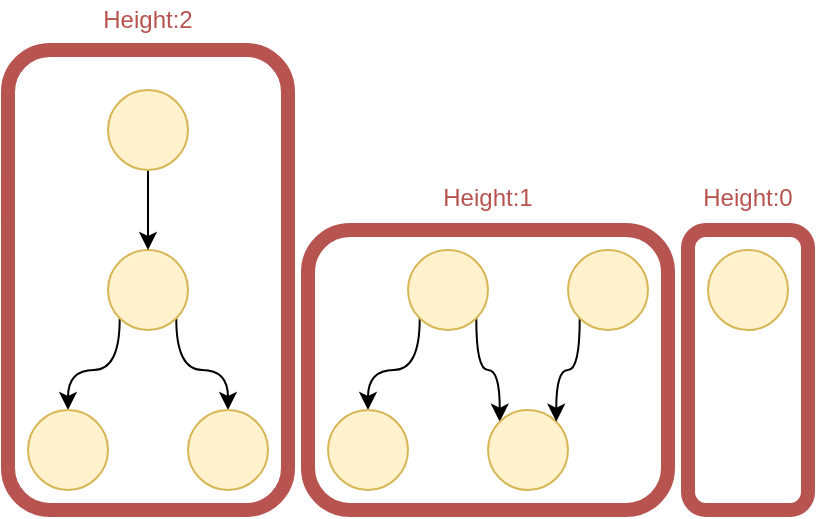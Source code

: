 <mxfile version="11.1.1" type="device"><diagram id="EQE59Ivzup4HCgLBRYZg" name="families"><mxGraphModel dx="749" dy="1795" grid="1" gridSize="10" guides="1" tooltips="1" connect="1" arrows="1" fold="1" page="1" pageScale="1" pageWidth="827" pageHeight="1169" math="0" shadow="0"><root><mxCell id="0"/><mxCell id="1" parent="0"/><mxCell id="aWkAuydvkrSLijJeznMj-15" value="" style="rounded=1;whiteSpace=wrap;html=1;fillColor=none;strokeColor=#B85450;strokeWidth=7;" vertex="1" parent="1"><mxGeometry x="70" y="-460" width="140" height="230" as="geometry"/></mxCell><mxCell id="aWkAuydvkrSLijJeznMj-16" value="" style="rounded=1;whiteSpace=wrap;html=1;fillColor=none;strokeColor=#b85450;strokeWidth=7;" vertex="1" parent="1"><mxGeometry x="220" y="-370" width="180" height="140" as="geometry"/></mxCell><mxCell id="aWkAuydvkrSLijJeznMj-17" value="" style="rounded=1;whiteSpace=wrap;html=1;fillColor=none;strokeColor=#b85450;strokeWidth=7;" vertex="1" parent="1"><mxGeometry x="410" y="-370" width="60" height="140" as="geometry"/></mxCell><mxCell id="aWkAuydvkrSLijJeznMj-4" style="edgeStyle=orthogonalEdgeStyle;rounded=0;orthogonalLoop=1;jettySize=auto;html=1;exitX=0;exitY=1;exitDx=0;exitDy=0;entryX=0.5;entryY=0;entryDx=0;entryDy=0;curved=1;" edge="1" parent="1" source="aWkAuydvkrSLijJeznMj-1" target="aWkAuydvkrSLijJeznMj-2"><mxGeometry relative="1" as="geometry"/></mxCell><mxCell id="aWkAuydvkrSLijJeznMj-5" style="edgeStyle=orthogonalEdgeStyle;rounded=0;orthogonalLoop=1;jettySize=auto;html=1;exitX=1;exitY=1;exitDx=0;exitDy=0;entryX=0.5;entryY=0;entryDx=0;entryDy=0;curved=1;" edge="1" parent="1" source="aWkAuydvkrSLijJeznMj-1" target="aWkAuydvkrSLijJeznMj-3"><mxGeometry relative="1" as="geometry"/></mxCell><mxCell id="aWkAuydvkrSLijJeznMj-1" value="" style="ellipse;whiteSpace=wrap;html=1;fillColor=#fff2cc;strokeColor=#d6b656;" vertex="1" parent="1"><mxGeometry x="120" y="-360" width="40" height="40" as="geometry"/></mxCell><mxCell id="aWkAuydvkrSLijJeznMj-2" value="" style="ellipse;whiteSpace=wrap;html=1;fillColor=#fff2cc;strokeColor=#d6b656;" vertex="1" parent="1"><mxGeometry x="80" y="-280" width="40" height="40" as="geometry"/></mxCell><mxCell id="aWkAuydvkrSLijJeznMj-3" value="" style="ellipse;whiteSpace=wrap;html=1;fillColor=#fff2cc;strokeColor=#d6b656;" vertex="1" parent="1"><mxGeometry x="160" y="-280" width="40" height="40" as="geometry"/></mxCell><mxCell id="aWkAuydvkrSLijJeznMj-6" style="edgeStyle=orthogonalEdgeStyle;rounded=0;orthogonalLoop=1;jettySize=auto;html=1;exitX=0;exitY=1;exitDx=0;exitDy=0;entryX=0.5;entryY=0;entryDx=0;entryDy=0;curved=1;" edge="1" parent="1" source="aWkAuydvkrSLijJeznMj-8" target="aWkAuydvkrSLijJeznMj-9"><mxGeometry relative="1" as="geometry"/></mxCell><mxCell id="aWkAuydvkrSLijJeznMj-7" style="edgeStyle=orthogonalEdgeStyle;rounded=0;orthogonalLoop=1;jettySize=auto;html=1;exitX=1;exitY=1;exitDx=0;exitDy=0;entryX=0;entryY=0;entryDx=0;entryDy=0;curved=1;" edge="1" parent="1" source="aWkAuydvkrSLijJeznMj-8" target="aWkAuydvkrSLijJeznMj-10"><mxGeometry relative="1" as="geometry"/></mxCell><mxCell id="aWkAuydvkrSLijJeznMj-8" value="" style="ellipse;whiteSpace=wrap;html=1;fillColor=#fff2cc;strokeColor=#d6b656;" vertex="1" parent="1"><mxGeometry x="270" y="-360" width="40" height="40" as="geometry"/></mxCell><mxCell id="aWkAuydvkrSLijJeznMj-9" value="" style="ellipse;whiteSpace=wrap;html=1;fillColor=#fff2cc;strokeColor=#d6b656;" vertex="1" parent="1"><mxGeometry x="230" y="-280" width="40" height="40" as="geometry"/></mxCell><mxCell id="aWkAuydvkrSLijJeznMj-10" value="" style="ellipse;whiteSpace=wrap;html=1;fillColor=#fff2cc;strokeColor=#d6b656;" vertex="1" parent="1"><mxGeometry x="310" y="-280" width="40" height="40" as="geometry"/></mxCell><mxCell id="aWkAuydvkrSLijJeznMj-13" style="edgeStyle=orthogonalEdgeStyle;rounded=0;orthogonalLoop=1;jettySize=auto;html=1;exitX=0;exitY=1;exitDx=0;exitDy=0;entryX=1;entryY=0;entryDx=0;entryDy=0;curved=1;" edge="1" parent="1" source="aWkAuydvkrSLijJeznMj-11" target="aWkAuydvkrSLijJeznMj-10"><mxGeometry relative="1" as="geometry"/></mxCell><mxCell id="aWkAuydvkrSLijJeznMj-11" value="" style="ellipse;whiteSpace=wrap;html=1;fillColor=#fff2cc;strokeColor=#d6b656;" vertex="1" parent="1"><mxGeometry x="350" y="-360" width="40" height="40" as="geometry"/></mxCell><mxCell id="aWkAuydvkrSLijJeznMj-14" value="" style="ellipse;whiteSpace=wrap;html=1;fillColor=#fff2cc;strokeColor=#d6b656;" vertex="1" parent="1"><mxGeometry x="420" y="-360" width="40" height="40" as="geometry"/></mxCell><mxCell id="aWkAuydvkrSLijJeznMj-19" style="edgeStyle=orthogonalEdgeStyle;curved=1;rounded=0;orthogonalLoop=1;jettySize=auto;html=1;exitX=0.5;exitY=1;exitDx=0;exitDy=0;entryX=0.5;entryY=0;entryDx=0;entryDy=0;" edge="1" parent="1" source="aWkAuydvkrSLijJeznMj-18" target="aWkAuydvkrSLijJeznMj-1"><mxGeometry relative="1" as="geometry"/></mxCell><mxCell id="aWkAuydvkrSLijJeznMj-18" value="" style="ellipse;whiteSpace=wrap;html=1;fillColor=#fff2cc;strokeColor=#d6b656;" vertex="1" parent="1"><mxGeometry x="120" y="-440" width="40" height="40" as="geometry"/></mxCell><mxCell id="aWkAuydvkrSLijJeznMj-20" value="Height:2" style="text;html=1;align=center;verticalAlign=middle;whiteSpace=wrap;rounded=0;fontColor=#B85450;" vertex="1" parent="1"><mxGeometry x="80" y="-485" width="120" height="20" as="geometry"/></mxCell><mxCell id="aWkAuydvkrSLijJeznMj-21" value="Height:1" style="text;html=1;align=center;verticalAlign=middle;whiteSpace=wrap;rounded=0;fontColor=#B85450;" vertex="1" parent="1"><mxGeometry x="250" y="-396" width="120" height="20" as="geometry"/></mxCell><mxCell id="aWkAuydvkrSLijJeznMj-22" value="Height:0" style="text;html=1;align=center;verticalAlign=middle;whiteSpace=wrap;rounded=0;fontColor=#B85450;" vertex="1" parent="1"><mxGeometry x="415" y="-396" width="50" height="20" as="geometry"/></mxCell></root></mxGraphModel></diagram><diagram id="w87gO_LEK0KNZjAfz2kA" name="height"><mxGraphModel dx="621" dy="1687" grid="1" gridSize="10" guides="1" tooltips="1" connect="1" arrows="1" fold="1" page="1" pageScale="1" pageWidth="827" pageHeight="1169" math="0" shadow="0"><root><mxCell id="lqIym7ErJ9TpBjuhIbma-0"/><mxCell id="lqIym7ErJ9TpBjuhIbma-1" parent="lqIym7ErJ9TpBjuhIbma-0"/><mxCell id="O3BEhRIlxu_bCQiVPs4u-0" style="edgeStyle=orthogonalEdgeStyle;rounded=0;orthogonalLoop=1;jettySize=auto;html=1;exitX=0;exitY=1;exitDx=0;exitDy=0;entryX=0.5;entryY=0;entryDx=0;entryDy=0;curved=1;" edge="1" parent="lqIym7ErJ9TpBjuhIbma-1" source="O3BEhRIlxu_bCQiVPs4u-2" target="O3BEhRIlxu_bCQiVPs4u-3"><mxGeometry relative="1" as="geometry"/></mxCell><mxCell id="O3BEhRIlxu_bCQiVPs4u-1" style="edgeStyle=orthogonalEdgeStyle;rounded=0;orthogonalLoop=1;jettySize=auto;html=1;exitX=1;exitY=1;exitDx=0;exitDy=0;entryX=0;entryY=0;entryDx=0;entryDy=0;curved=1;" edge="1" parent="lqIym7ErJ9TpBjuhIbma-1" source="O3BEhRIlxu_bCQiVPs4u-2" target="O3BEhRIlxu_bCQiVPs4u-4"><mxGeometry relative="1" as="geometry"/></mxCell><mxCell id="O3BEhRIlxu_bCQiVPs4u-2" value="0" style="ellipse;whiteSpace=wrap;html=1;fillColor=#fff2cc;strokeColor=#d6b656;" vertex="1" parent="lqIym7ErJ9TpBjuhIbma-1"><mxGeometry x="210" y="-680" width="40" height="40" as="geometry"/></mxCell><mxCell id="O3BEhRIlxu_bCQiVPs4u-3" value="1" style="ellipse;whiteSpace=wrap;html=1;fillColor=#fff2cc;strokeColor=#d6b656;" vertex="1" parent="lqIym7ErJ9TpBjuhIbma-1"><mxGeometry x="170" y="-600" width="40" height="40" as="geometry"/></mxCell><mxCell id="O3BEhRIlxu_bCQiVPs4u-4" value="1" style="ellipse;whiteSpace=wrap;html=1;fillColor=#fff2cc;strokeColor=#d6b656;" vertex="1" parent="lqIym7ErJ9TpBjuhIbma-1"><mxGeometry x="250" y="-600" width="40" height="40" as="geometry"/></mxCell><mxCell id="O3BEhRIlxu_bCQiVPs4u-5" style="edgeStyle=orthogonalEdgeStyle;rounded=0;orthogonalLoop=1;jettySize=auto;html=1;exitX=0;exitY=1;exitDx=0;exitDy=0;entryX=1;entryY=0;entryDx=0;entryDy=0;curved=1;" edge="1" parent="lqIym7ErJ9TpBjuhIbma-1" source="O3BEhRIlxu_bCQiVPs4u-6" target="O3BEhRIlxu_bCQiVPs4u-4"><mxGeometry relative="1" as="geometry"/></mxCell><mxCell id="O3BEhRIlxu_bCQiVPs4u-6" value="0" style="ellipse;whiteSpace=wrap;html=1;fillColor=#fff2cc;strokeColor=#d6b656;" vertex="1" parent="lqIym7ErJ9TpBjuhIbma-1"><mxGeometry x="290" y="-680" width="40" height="40" as="geometry"/></mxCell><mxCell id="O3BEhRIlxu_bCQiVPs4u-8" style="edgeStyle=orthogonalEdgeStyle;curved=1;rounded=0;orthogonalLoop=1;jettySize=auto;html=1;exitX=0.5;exitY=1;exitDx=0;exitDy=0;entryX=0.5;entryY=0;entryDx=0;entryDy=0;fontColor=#B85450;" edge="1" parent="lqIym7ErJ9TpBjuhIbma-1" source="O3BEhRIlxu_bCQiVPs4u-7" target="O3BEhRIlxu_bCQiVPs4u-2"><mxGeometry relative="1" as="geometry"/></mxCell><mxCell id="O3BEhRIlxu_bCQiVPs4u-7" value="-1" style="ellipse;whiteSpace=wrap;html=1;fillColor=#fff2cc;strokeColor=#d6b656;" vertex="1" parent="lqIym7ErJ9TpBjuhIbma-1"><mxGeometry x="210" y="-750" width="40" height="40" as="geometry"/></mxCell><mxCell id="O3BEhRIlxu_bCQiVPs4u-9" value="" style="endArrow=classic;html=1;fontColor=#B85450;fillColor=#ffe6cc;strokeColor=#FF8000;" edge="1" parent="lqIym7ErJ9TpBjuhIbma-1"><mxGeometry width="50" height="50" relative="1" as="geometry"><mxPoint x="280" y="-660" as="sourcePoint"/><mxPoint x="270" y="-610" as="targetPoint"/></mxGeometry></mxCell><mxCell id="O3BEhRIlxu_bCQiVPs4u-11" style="edgeStyle=orthogonalEdgeStyle;curved=1;rounded=0;orthogonalLoop=1;jettySize=auto;html=1;exitX=0.5;exitY=1;exitDx=0;exitDy=0;entryX=0.5;entryY=0;entryDx=0;entryDy=0;fontColor=#B85450;" edge="1" parent="lqIym7ErJ9TpBjuhIbma-1" source="O3BEhRIlxu_bCQiVPs4u-10" target="O3BEhRIlxu_bCQiVPs4u-7"><mxGeometry relative="1" as="geometry"/></mxCell><mxCell id="O3BEhRIlxu_bCQiVPs4u-10" value="-2" style="ellipse;whiteSpace=wrap;html=1;fillColor=#fff2cc;strokeColor=#d6b656;" vertex="1" parent="lqIym7ErJ9TpBjuhIbma-1"><mxGeometry x="210" y="-820" width="40" height="40" as="geometry"/></mxCell><mxCell id="O3BEhRIlxu_bCQiVPs4u-12" value="" style="endArrow=classic;html=1;fontColor=#B85450;fillColor=#ffe6cc;strokeColor=#FF8000;" edge="1" parent="lqIym7ErJ9TpBjuhIbma-1"><mxGeometry width="50" height="50" relative="1" as="geometry"><mxPoint x="260" y="-610" as="sourcePoint"/><mxPoint x="260" y="-670" as="targetPoint"/></mxGeometry></mxCell><mxCell id="O3BEhRIlxu_bCQiVPs4u-13" value="" style="endArrow=classic;html=1;fontColor=#B85450;fillColor=#ffe6cc;strokeColor=#FF8000;" edge="1" parent="lqIym7ErJ9TpBjuhIbma-1"><mxGeometry width="50" height="50" relative="1" as="geometry"><mxPoint x="260" y="-670" as="sourcePoint"/><mxPoint x="260" y="-730" as="targetPoint"/></mxGeometry></mxCell><mxCell id="O3BEhRIlxu_bCQiVPs4u-14" value="" style="endArrow=classic;html=1;fontColor=#B85450;fillColor=#ffe6cc;strokeColor=#FF8000;" edge="1" parent="lqIym7ErJ9TpBjuhIbma-1"><mxGeometry width="50" height="50" relative="1" as="geometry"><mxPoint x="260" y="-730" as="sourcePoint"/><mxPoint x="260" y="-790" as="targetPoint"/></mxGeometry></mxCell><mxCell id="O3BEhRIlxu_bCQiVPs4u-15" value="" style="endArrow=classic;html=1;fontColor=#B85450;fillColor=#ffe6cc;strokeColor=#FF8000;" edge="1" parent="lqIym7ErJ9TpBjuhIbma-1"><mxGeometry width="50" height="50" relative="1" as="geometry"><mxPoint x="220" y="-630" as="sourcePoint"/><mxPoint x="210" y="-600" as="targetPoint"/></mxGeometry></mxCell><mxCell id="rdEh0X0hBU1bd33wabk8-0" value="" style="shape=flexArrow;endArrow=classic;startArrow=classic;html=1;fontColor=#B85450;fillColor=#ffe6cc;strokeColor=#D79B00;" edge="1" parent="lqIym7ErJ9TpBjuhIbma-1"><mxGeometry width="50" height="50" relative="1" as="geometry"><mxPoint x="350" y="-570" as="sourcePoint"/><mxPoint x="350" y="-810" as="targetPoint"/></mxGeometry></mxCell><mxCell id="rdEh0X0hBU1bd33wabk8-1" value="Height difference:&lt;br&gt;1 - (-2) = 3" style="text;html=1;strokeColor=none;fillColor=none;align=center;verticalAlign=middle;whiteSpace=wrap;rounded=0;fontColor=#FF8000;" vertex="1" parent="lqIym7ErJ9TpBjuhIbma-1"><mxGeometry x="370" y="-720" width="60" height="60" as="geometry"/></mxCell><mxCell id="rdEh0X0hBU1bd33wabk8-2" value="" style="endArrow=classic;html=1;fontColor=#B85450;fillColor=#ffe6cc;strokeColor=#FF8000;" edge="1" parent="lqIym7ErJ9TpBjuhIbma-1"><mxGeometry width="50" height="50" relative="1" as="geometry"><mxPoint x="313" y="-715" as="sourcePoint"/><mxPoint x="303" y="-685" as="targetPoint"/></mxGeometry></mxCell><mxCell id="vFSSG3SBwzui5GmMnt21-0" value="Start" style="text;html=1;strokeColor=none;fillColor=none;align=center;verticalAlign=middle;whiteSpace=wrap;rounded=0;fontColor=#FF8000;" vertex="1" parent="lqIym7ErJ9TpBjuhIbma-1"><mxGeometry x="300" y="-732" width="40" height="20" as="geometry"/></mxCell></root></mxGraphModel></diagram></mxfile>